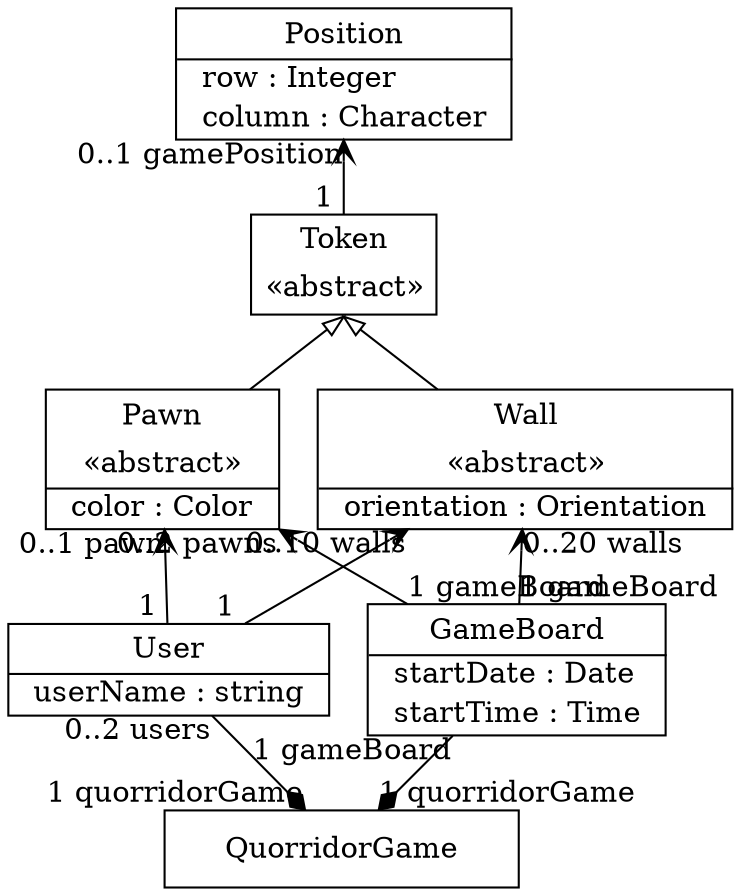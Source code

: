 // Code generated by Umple 1.29.0.4181.a593105a9

digraph "model" {
  size="80,10"
  rankdir="BT"
  node [shape=record margin=0; href="javascript:Action.selectClass(&quot;\N&quot;);"];

  // Class: QuorridorGame
  "QuorridorGame" [shape=plaintext margin=0 label=<<table border="1" cellspacing="0" cellborder="0" cellpadding="10"><tr><td>    QuorridorGame    </td></tr></table>>,
   tooltip="class QuorridorGame
"];

  // Class: User
  "User" [shape=plaintext margin=0 label=<<table border="1" cellspacing="0" cellborder="0" cellpadding="2"><tr><td cellpadding="4">    User    </td></tr><hr/><tr><td align="left" href="" title="string userName&#13;">  userName : string  </td></tr></table>>,
   tooltip="class User
"];

  // Class: GameBoard
  "GameBoard" [shape=plaintext margin=0 label=<<table border="1" cellspacing="0" cellborder="0" cellpadding="2"><tr><td cellpadding="4">    GameBoard    </td></tr><hr/><tr><td align="left" href="" title="Date startDate&#13;">  startDate : Date  </td></tr><tr><td align="left" href="" title="Time startTime&#13;">  startTime : Time  </td></tr></table>>,
   tooltip="class GameBoard
"];

  // Class: Token
  "Token" [shape=plaintext margin=0 label=<<table border="1" cellspacing="0" cellborder="0" cellpadding="2"><tr><td cellpadding="4">    Token    </td></tr><tr><td cellpadding="4">&laquo;abstract&raquo;</td></tr></table>>,
   tooltip="class Token
"];

  // Class: Pawn
  "Pawn" [shape=plaintext margin=0 label=<<table border="1" cellspacing="0" cellborder="0" cellpadding="2"><tr><td cellpadding="4">    Pawn    </td></tr><tr><td cellpadding="4">&laquo;abstract&raquo;</td></tr><hr/><tr><td align="left" href="" title="Color color&#13;">  color : Color  </td></tr></table>>,
   tooltip="class Pawn
"];
  "Pawn" -> "Token" [arrowhead="empty"; samehead="gen"];


  // Class: Wall
  "Wall" [shape=plaintext margin=0 label=<<table border="1" cellspacing="0" cellborder="0" cellpadding="2"><tr><td cellpadding="4">    Wall    </td></tr><tr><td cellpadding="4">&laquo;abstract&raquo;</td></tr><hr/><tr><td align="left" href="" title="Orientation orientation&#13;">  orientation : Orientation  </td></tr></table>>,
   tooltip="class Wall
"];
  "Wall" -> "Token" [arrowhead="empty"; samehead="gen"];


  // Class: Position
  "Position" [shape=plaintext margin=0 label=<<table border="1" cellspacing="0" cellborder="0" cellpadding="2"><tr><td cellpadding="4">    Position    </td></tr><hr/><tr><td align="left" href="" title="Integer row&#13;">  row : Integer  </td></tr><tr><td align="left" href="" title="Character column&#13;">  column : Character  </td></tr></table>>,
   tooltip="class Position
"];

  // All associations
  "QuorridorGame" -> "User" [dir="back", arrowtail="diamond", taillabel="1 quorridorGame", headlabel="0..2 users", tooltip="QuorridorGame 1 quorridorGame <@>- 0..2 users User"];
  "QuorridorGame" -> "GameBoard" [dir="back", arrowtail="diamond", taillabel="1 quorridorGame", headlabel="1 gameBoard", tooltip="QuorridorGame 1 quorridorGame <@>- 1 gameBoard GameBoard"];
  "User" -> "Wall" [dir="forward", arrowhead="open", taillabel="1 ", headlabel="0..10 walls", tooltip="User 1  -> 0..10 walls Wall"];
  "User" -> "Pawn" [dir="forward", arrowhead="open", taillabel="1 ", headlabel="0..1 pawn", tooltip="User 1  -> 0..1 pawn Pawn"];
  "GameBoard" -> "Wall" [dir="forward", arrowhead="open", taillabel="1 gameBoard", headlabel="0..20 walls", tooltip="GameBoard 1 gameBoard -> 0..20 walls Wall"];
  "GameBoard" -> "Pawn" [dir="forward", arrowhead="open", taillabel="1 gameBoard", headlabel="0..2 pawns", tooltip="GameBoard 1 gameBoard -> 0..2 pawns Pawn"];
  "Token" -> "Position" [dir="forward", arrowhead="open", taillabel="1 ", headlabel="0..1 gamePosition", tooltip="Token 1  -> 0..1 gamePosition Position"];
}
